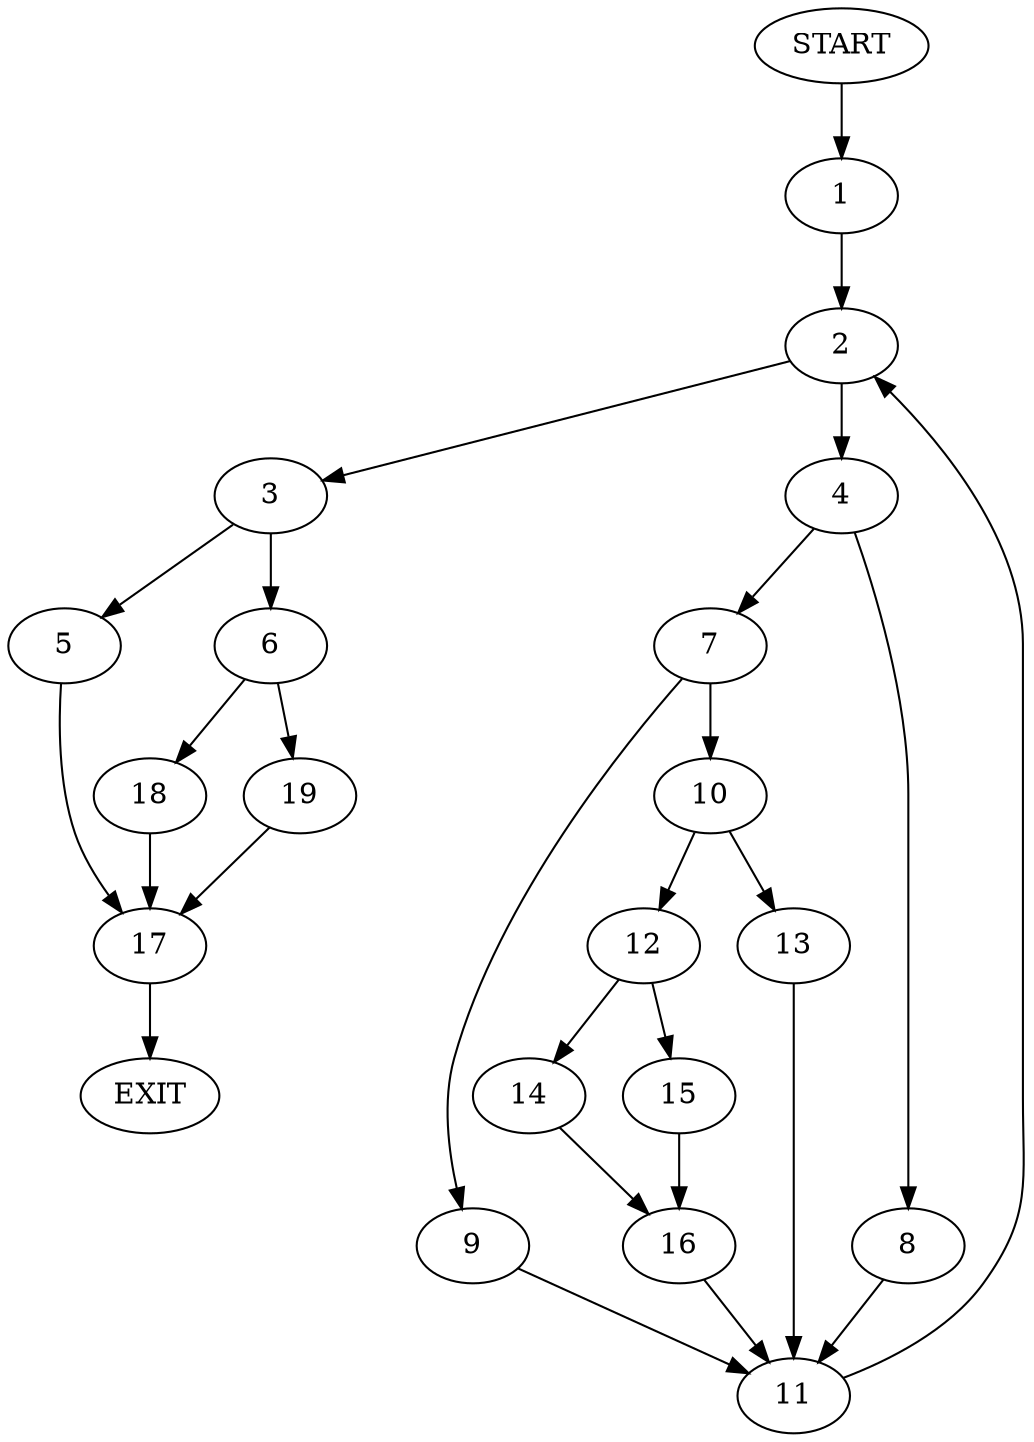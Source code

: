 digraph {
0 [label="START"]
20 [label="EXIT"]
0 -> 1
1 -> 2
2 -> 3
2 -> 4
3 -> 5
3 -> 6
4 -> 7
4 -> 8
7 -> 9
7 -> 10
8 -> 11
11 -> 2
10 -> 12
10 -> 13
9 -> 11
12 -> 14
12 -> 15
13 -> 11
15 -> 16
14 -> 16
16 -> 11
5 -> 17
6 -> 18
6 -> 19
17 -> 20
18 -> 17
19 -> 17
}
